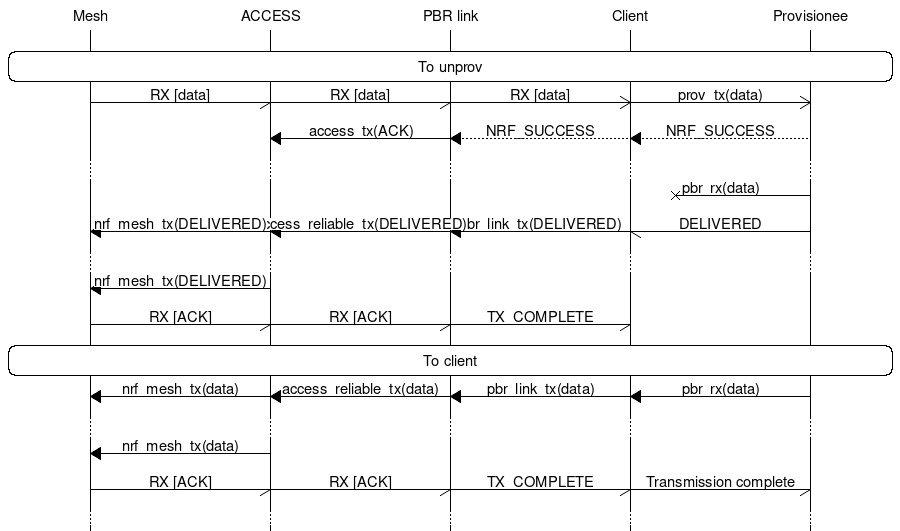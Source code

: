 msc {
    hscale="1.5";
    mesh [label="Mesh"], access [label="ACCESS"], pbl [label="PBR link"], Client, pba [label="Provisionee"];

    |||;

    mesh rbox pba [label="To unprov"];

    mesh -> access [label="RX [data]"],
    access -> pbl [label="RX [data]"],
    pbl =>> Client [label="RX [data]"],
    Client =>> pba [label="prov_tx(data)"];
    pbl << Client [label="NRF_SUCCESS"],
    Client << pba [label="NRF_SUCCESS"],
    access <= pbl [label="access_tx(ACK)"];
    ...;
    Client x- pba [label="pbr_rx(data)"];
    Client <- pba [label="DELIVERED"],
    pbl <= Client [label="pbr_link_tx(DELIVERED)"],
    access <= pbl   [label="access_reliable_tx(DELIVERED)"],
    mesh <= access  [label="nrf_mesh_tx(DELIVERED)"];
    ...;
    mesh <= access  [label="nrf_mesh_tx(DELIVERED)"];
    mesh -> access  [label="RX [ACK]"],
    access -> pbl   [label="RX [ACK]"],
    pbl -> Client [label="TX_COMPLETE"];

    mesh rbox pba [label="To client"];
    Client <= pba [label="pbr_rx(data)"],
    pbl <= Client [label="pbr_link_tx(data)"],
    access <= pbl   [label="access_reliable_tx(data)"],
    mesh <= access  [label="nrf_mesh_tx(data)"];
    ...;
    mesh <= access  [label="nrf_mesh_tx(data)"];
    mesh -> access  [label="RX [ACK]"],
    access -> pbl   [label="RX [ACK]"],
    pbl -> Client [label="TX_COMPLETE"],
    Client -> pba [label="Transmission complete"];
    ...;
}

